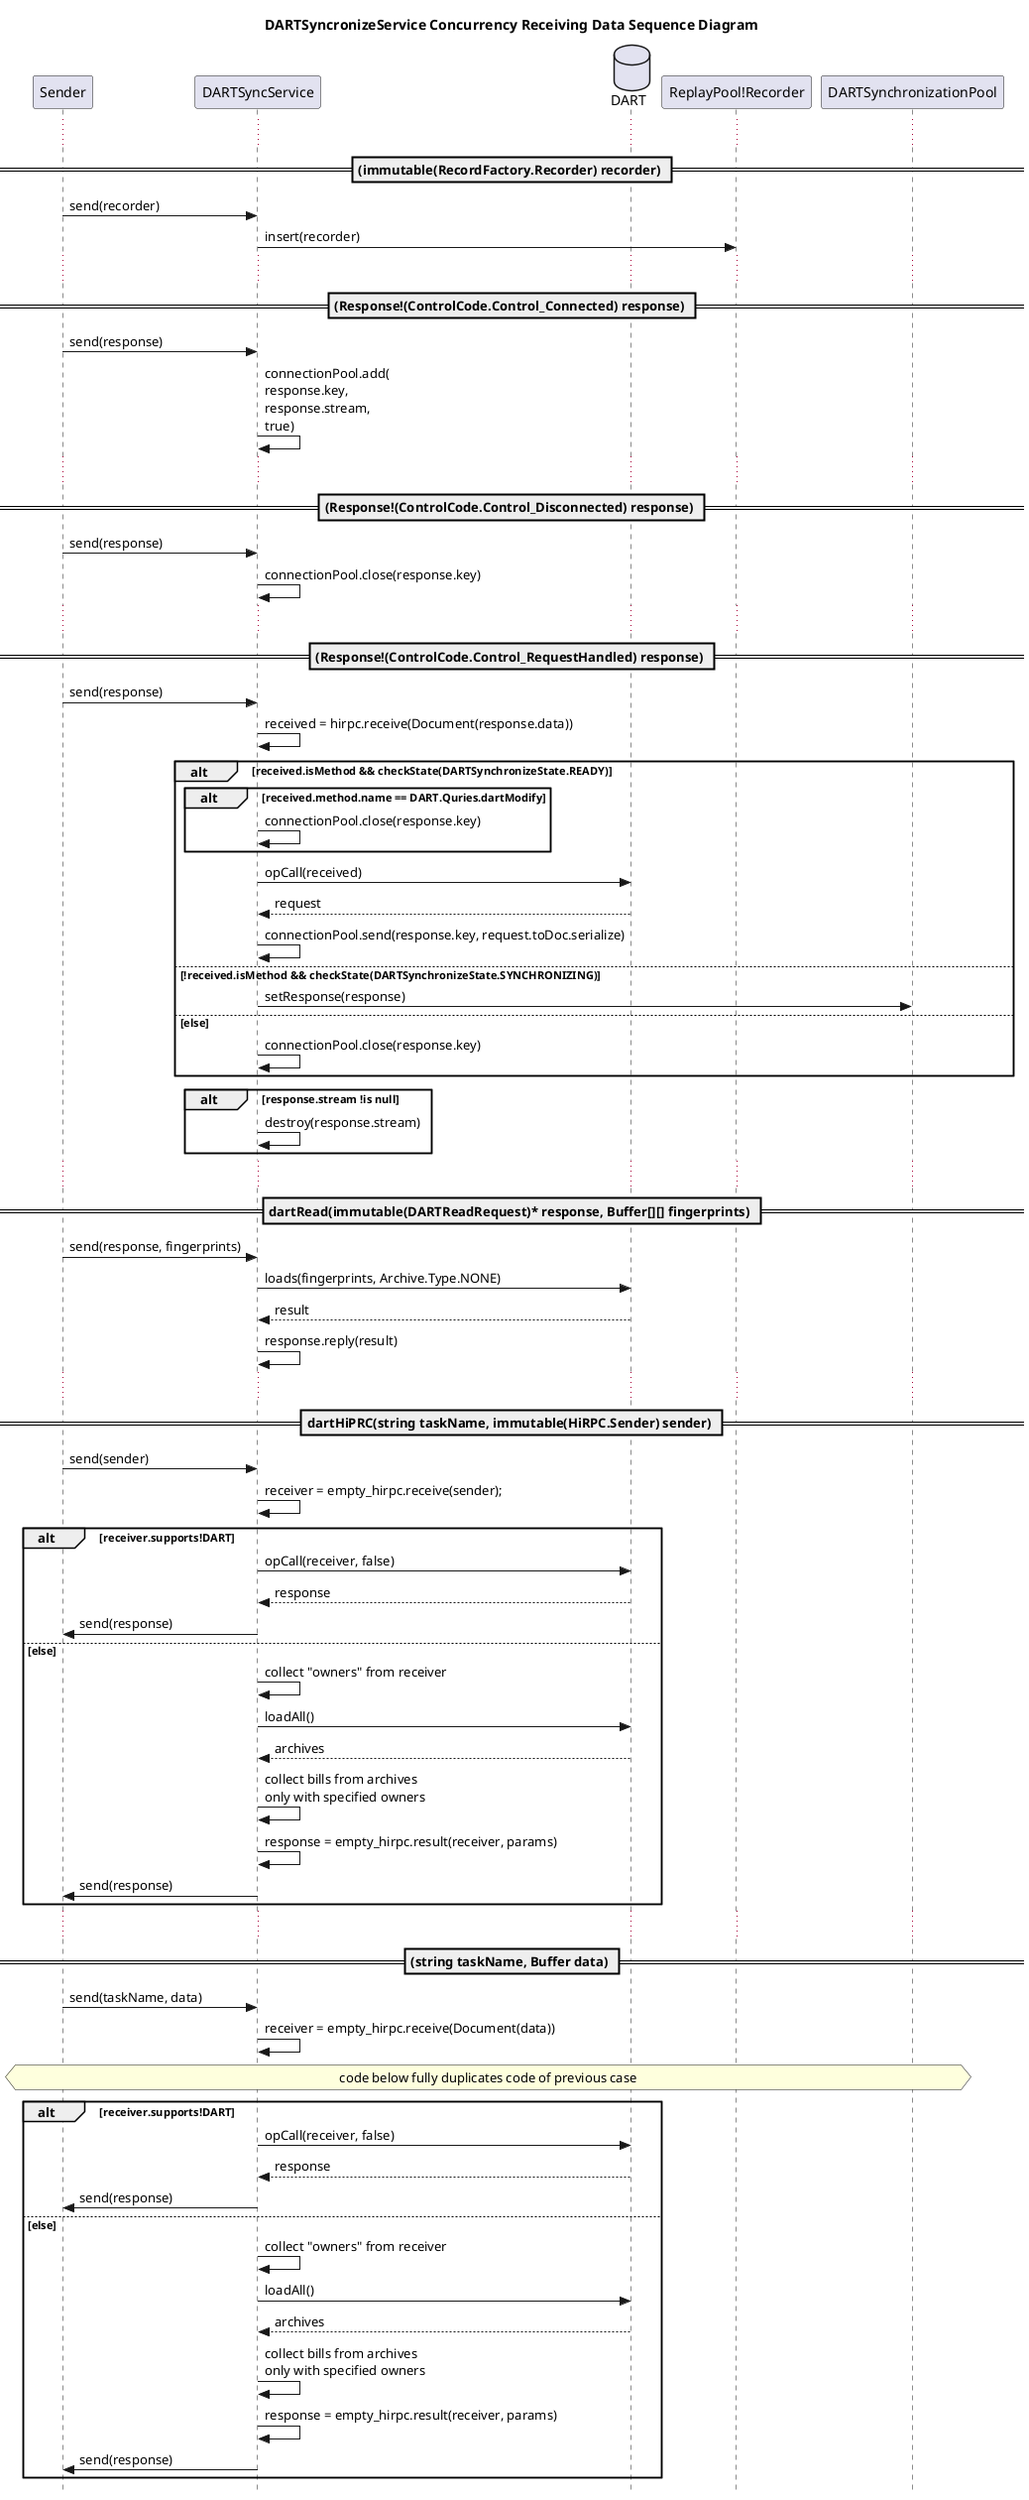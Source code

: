 @startuml DARTSyncService Sequence

skinparam Style strictuml
hide empty description
title DARTSyncronizeService Concurrency Receiving Data Sequence Diagram

participant Sender as sender
participant DARTSyncService as dartsync
database DART as dart
participant "ReplayPool!Recorder" as recorderpool
participant DARTSynchronizationPool as syncpool

...

== (immutable(RecordFactory.Recorder) recorder) ==

sender -> dartsync : send(recorder)
dartsync -> recorderpool : insert(recorder)

...

== (Response!(ControlCode.Control_Connected) response) == 

sender -> dartsync : send(response)
dartsync -> dartsync : connectionPool.add(\nresponse.key, \nresponse.stream, \ntrue)

...

== (Response!(ControlCode.Control_Disconnected) response) == 

sender -> dartsync : send(response)
dartsync -> dartsync : connectionPool.close(response.key)

...

== (Response!(ControlCode.Control_RequestHandled) response) ==

sender -> dartsync : send(response)
dartsync -> dartsync : received = hirpc.receive(Document(response.data))

alt received.isMethod && checkState(DARTSynchronizeState.READY)

    alt received.method.name == DART.Quries.dartModify

        dartsync -> dartsync : connectionPool.close(response.key)

    end

    dartsync -> dart : opCall(received)
    dart --> dartsync : request
    dartsync -> dartsync : connectionPool.send(response.key, request.toDoc.serialize)

else !received.isMethod && checkState(DARTSynchronizeState.SYNCHRONIZING)

    dartsync -> syncpool : setResponse(response)

else else

    dartsync -> dartsync : connectionPool.close(response.key)

end

alt response.stream !is null

    dartsync -> dartsync : destroy(response.stream)

end

...

== dartRead(immutable(DARTReadRequest)* response, Buffer[][] fingerprints) ==

sender -> dartsync : send(response, fingerprints)
dartsync -> dart : loads(fingerprints, Archive.Type.NONE)
dart --> dartsync : result
dartsync -> dartsync : response.reply(result)

...

== dartHiPRC(string taskName, immutable(HiRPC.Sender) sender) ==

sender -> dartsync : send(sender)
dartsync -> dartsync : receiver = empty_hirpc.receive(sender);

alt receiver.supports!DART

    dartsync -> dart : opCall(receiver, false)
    dart --> dartsync : response
    dartsync -> sender : send(response)

else else

    dartsync -> dartsync : collect "owners" from receiver
    dartsync -> dart : loadAll()
    dart --> dartsync : archives
    dartsync -> dartsync : collect bills from archives\nonly with specified owners
    dartsync -> dartsync : response = empty_hirpc.result(receiver, params)
    dartsync -> sender : send(response)

end

...

== (string taskName, Buffer data) ==

sender -> dartsync : send(taskName, data)
dartsync -> dartsync : receiver = empty_hirpc.receive(Document(data)) 

hnote across: code below fully duplicates code of previous case

alt receiver.supports!DART

    dartsync -> dart : opCall(receiver, false)
    dart --> dartsync : response
    dartsync -> sender : send(response)

else else

    dartsync -> dartsync : collect "owners" from receiver
    dartsync -> dart : loadAll()
    dart --> dartsync : archives
    dartsync -> dartsync : collect bills from archives\nonly with specified owners
    dartsync -> dartsync : response = empty_hirpc.result(receiver, params)
    dartsync -> sender : send(response)

end

@enduml
